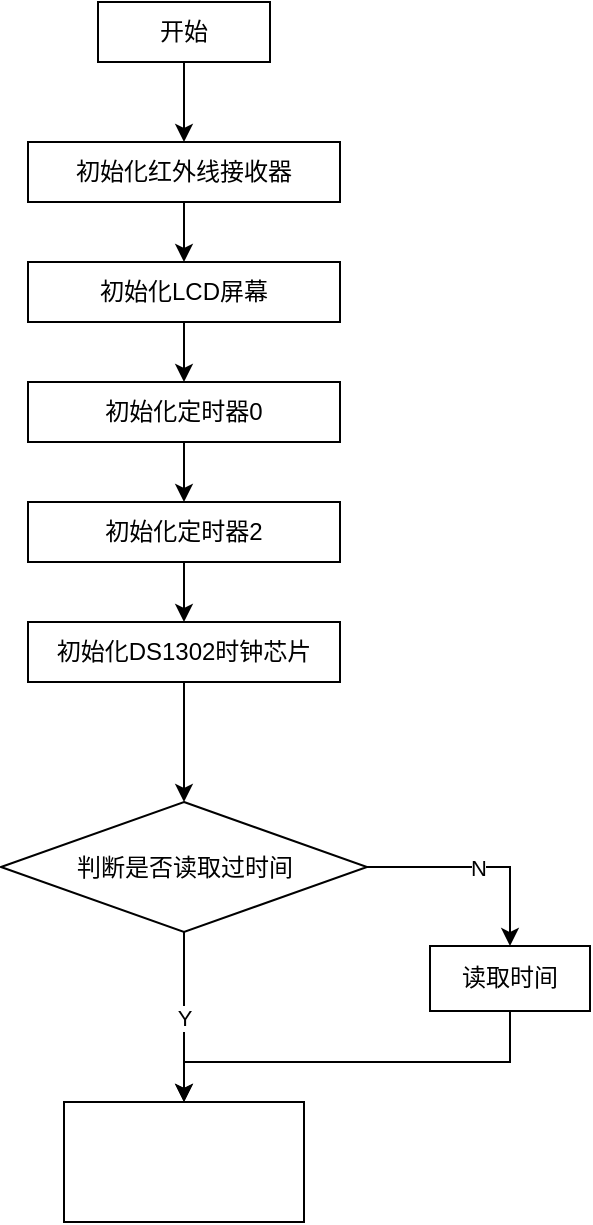 <mxfile version="21.0.8" type="github">
  <diagram name="第 1 页" id="Em-Xw_e7k-aKN8NRgrZc">
    <mxGraphModel dx="1434" dy="756" grid="1" gridSize="10" guides="1" tooltips="1" connect="1" arrows="1" fold="1" page="1" pageScale="1" pageWidth="827" pageHeight="1169" math="0" shadow="0">
      <root>
        <mxCell id="0" />
        <mxCell id="1" parent="0" />
        <mxCell id="7PT6G1Jtv1E3yQdZefuV-4" value="" style="edgeStyle=orthogonalEdgeStyle;rounded=0;orthogonalLoop=1;jettySize=auto;html=1;" edge="1" parent="1" source="7PT6G1Jtv1E3yQdZefuV-1" target="7PT6G1Jtv1E3yQdZefuV-2">
          <mxGeometry relative="1" as="geometry" />
        </mxCell>
        <mxCell id="7PT6G1Jtv1E3yQdZefuV-1" value="开始&lt;br&gt;" style="rounded=0;whiteSpace=wrap;html=1;" vertex="1" parent="1">
          <mxGeometry x="354" y="80" width="86" height="30" as="geometry" />
        </mxCell>
        <mxCell id="7PT6G1Jtv1E3yQdZefuV-6" value="" style="edgeStyle=orthogonalEdgeStyle;rounded=0;orthogonalLoop=1;jettySize=auto;html=1;" edge="1" parent="1" source="7PT6G1Jtv1E3yQdZefuV-2" target="7PT6G1Jtv1E3yQdZefuV-5">
          <mxGeometry relative="1" as="geometry" />
        </mxCell>
        <mxCell id="7PT6G1Jtv1E3yQdZefuV-2" value="初始化红外线接收器" style="rounded=0;whiteSpace=wrap;html=1;" vertex="1" parent="1">
          <mxGeometry x="319" y="150" width="156" height="30" as="geometry" />
        </mxCell>
        <mxCell id="7PT6G1Jtv1E3yQdZefuV-8" value="" style="edgeStyle=orthogonalEdgeStyle;rounded=0;orthogonalLoop=1;jettySize=auto;html=1;" edge="1" parent="1" source="7PT6G1Jtv1E3yQdZefuV-5" target="7PT6G1Jtv1E3yQdZefuV-7">
          <mxGeometry relative="1" as="geometry" />
        </mxCell>
        <mxCell id="7PT6G1Jtv1E3yQdZefuV-5" value="初始化LCD屏幕" style="rounded=0;whiteSpace=wrap;html=1;" vertex="1" parent="1">
          <mxGeometry x="319" y="210" width="156" height="30" as="geometry" />
        </mxCell>
        <mxCell id="7PT6G1Jtv1E3yQdZefuV-11" value="" style="edgeStyle=orthogonalEdgeStyle;rounded=0;orthogonalLoop=1;jettySize=auto;html=1;" edge="1" parent="1" source="7PT6G1Jtv1E3yQdZefuV-7" target="7PT6G1Jtv1E3yQdZefuV-10">
          <mxGeometry relative="1" as="geometry" />
        </mxCell>
        <mxCell id="7PT6G1Jtv1E3yQdZefuV-7" value="初始化定时器0&lt;br&gt;" style="rounded=0;whiteSpace=wrap;html=1;" vertex="1" parent="1">
          <mxGeometry x="319" y="270" width="156" height="30" as="geometry" />
        </mxCell>
        <mxCell id="7PT6G1Jtv1E3yQdZefuV-13" value="" style="edgeStyle=orthogonalEdgeStyle;rounded=0;orthogonalLoop=1;jettySize=auto;html=1;" edge="1" parent="1" source="7PT6G1Jtv1E3yQdZefuV-10" target="7PT6G1Jtv1E3yQdZefuV-12">
          <mxGeometry relative="1" as="geometry" />
        </mxCell>
        <mxCell id="7PT6G1Jtv1E3yQdZefuV-10" value="初始化定时器2" style="rounded=0;whiteSpace=wrap;html=1;" vertex="1" parent="1">
          <mxGeometry x="319" y="330" width="156" height="30" as="geometry" />
        </mxCell>
        <mxCell id="7PT6G1Jtv1E3yQdZefuV-17" value="" style="edgeStyle=orthogonalEdgeStyle;rounded=0;orthogonalLoop=1;jettySize=auto;html=1;" edge="1" parent="1" source="7PT6G1Jtv1E3yQdZefuV-12" target="7PT6G1Jtv1E3yQdZefuV-16">
          <mxGeometry relative="1" as="geometry" />
        </mxCell>
        <mxCell id="7PT6G1Jtv1E3yQdZefuV-12" value="初始化DS1302时钟芯片" style="rounded=0;whiteSpace=wrap;html=1;" vertex="1" parent="1">
          <mxGeometry x="319" y="390" width="156" height="30" as="geometry" />
        </mxCell>
        <mxCell id="7PT6G1Jtv1E3yQdZefuV-19" value="Y" style="edgeStyle=orthogonalEdgeStyle;rounded=0;orthogonalLoop=1;jettySize=auto;html=1;" edge="1" parent="1" source="7PT6G1Jtv1E3yQdZefuV-16" target="7PT6G1Jtv1E3yQdZefuV-18">
          <mxGeometry relative="1" as="geometry" />
        </mxCell>
        <mxCell id="7PT6G1Jtv1E3yQdZefuV-21" value="N" style="edgeStyle=orthogonalEdgeStyle;rounded=0;orthogonalLoop=1;jettySize=auto;html=1;" edge="1" parent="1" source="7PT6G1Jtv1E3yQdZefuV-16" target="7PT6G1Jtv1E3yQdZefuV-20">
          <mxGeometry relative="1" as="geometry" />
        </mxCell>
        <mxCell id="7PT6G1Jtv1E3yQdZefuV-16" value="判断是否读取过时间" style="rhombus;whiteSpace=wrap;html=1;rounded=0;" vertex="1" parent="1">
          <mxGeometry x="305.5" y="480" width="183" height="65" as="geometry" />
        </mxCell>
        <mxCell id="7PT6G1Jtv1E3yQdZefuV-18" value="" style="rounded=0;whiteSpace=wrap;html=1;" vertex="1" parent="1">
          <mxGeometry x="337" y="630" width="120" height="60" as="geometry" />
        </mxCell>
        <mxCell id="7PT6G1Jtv1E3yQdZefuV-22" style="edgeStyle=orthogonalEdgeStyle;rounded=0;orthogonalLoop=1;jettySize=auto;html=1;entryX=0.5;entryY=0;entryDx=0;entryDy=0;" edge="1" parent="1" source="7PT6G1Jtv1E3yQdZefuV-20" target="7PT6G1Jtv1E3yQdZefuV-18">
          <mxGeometry relative="1" as="geometry">
            <Array as="points">
              <mxPoint x="560" y="610" />
              <mxPoint x="397" y="610" />
            </Array>
          </mxGeometry>
        </mxCell>
        <mxCell id="7PT6G1Jtv1E3yQdZefuV-20" value="读取时间" style="whiteSpace=wrap;html=1;rounded=0;" vertex="1" parent="1">
          <mxGeometry x="520" y="552" width="80" height="32.5" as="geometry" />
        </mxCell>
      </root>
    </mxGraphModel>
  </diagram>
</mxfile>
